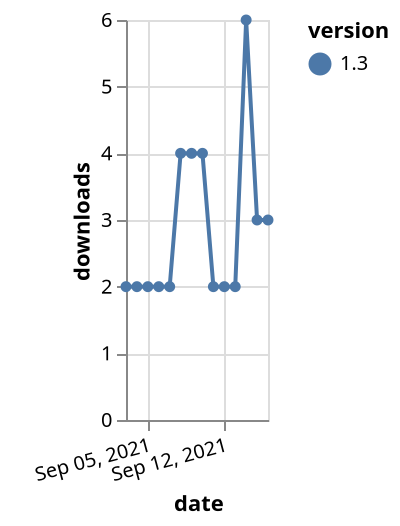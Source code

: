 {"$schema": "https://vega.github.io/schema/vega-lite/v5.json", "description": "A simple bar chart with embedded data.", "data": {"values": [{"date": "2021-09-03", "total": 3468, "delta": 2, "version": "1.3"}, {"date": "2021-09-04", "total": 3470, "delta": 2, "version": "1.3"}, {"date": "2021-09-05", "total": 3472, "delta": 2, "version": "1.3"}, {"date": "2021-09-06", "total": 3474, "delta": 2, "version": "1.3"}, {"date": "2021-09-07", "total": 3476, "delta": 2, "version": "1.3"}, {"date": "2021-09-08", "total": 3480, "delta": 4, "version": "1.3"}, {"date": "2021-09-09", "total": 3484, "delta": 4, "version": "1.3"}, {"date": "2021-09-10", "total": 3488, "delta": 4, "version": "1.3"}, {"date": "2021-09-11", "total": 3490, "delta": 2, "version": "1.3"}, {"date": "2021-09-12", "total": 3492, "delta": 2, "version": "1.3"}, {"date": "2021-09-13", "total": 3494, "delta": 2, "version": "1.3"}, {"date": "2021-09-14", "total": 3500, "delta": 6, "version": "1.3"}, {"date": "2021-09-15", "total": 3503, "delta": 3, "version": "1.3"}, {"date": "2021-09-16", "total": 3506, "delta": 3, "version": "1.3"}]}, "width": "container", "mark": {"type": "line", "point": {"filled": true}}, "encoding": {"x": {"field": "date", "type": "temporal", "timeUnit": "yearmonthdate", "title": "date", "axis": {"labelAngle": -15}}, "y": {"field": "delta", "type": "quantitative", "title": "downloads"}, "color": {"field": "version", "type": "nominal"}, "tooltip": {"field": "delta"}}}